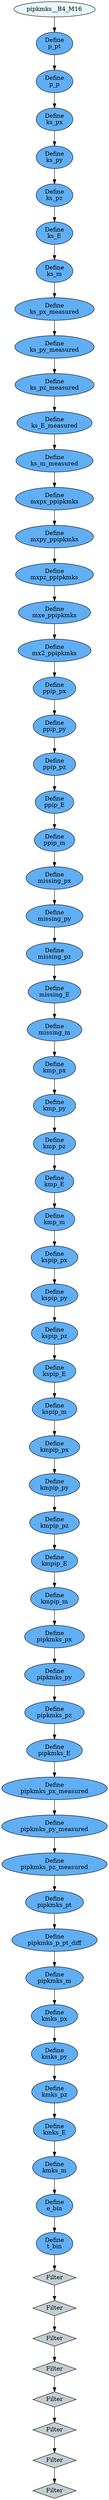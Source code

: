digraph {
	68 [label="Filter", style="filled", fillcolor="#c4cfd4", shape="diamond"];
	67 [label="Filter", style="filled", fillcolor="#c4cfd4", shape="diamond"];
	66 [label="Filter", style="filled", fillcolor="#c4cfd4", shape="diamond"];
	65 [label="Filter", style="filled", fillcolor="#c4cfd4", shape="diamond"];
	64 [label="Filter", style="filled", fillcolor="#c4cfd4", shape="diamond"];
	63 [label="Filter", style="filled", fillcolor="#c4cfd4", shape="diamond"];
	62 [label="Filter", style="filled", fillcolor="#c4cfd4", shape="diamond"];
	2 [label="Filter", style="filled", fillcolor="#c4cfd4", shape="diamond"];
	3 [label="Define
t_bin", style="filled", fillcolor="#60aef3", shape="oval"];
	4 [label="Define
e_bin", style="filled", fillcolor="#60aef3", shape="oval"];
	5 [label="Define
kmks_m", style="filled", fillcolor="#60aef3", shape="oval"];
	6 [label="Define
kmks_E", style="filled", fillcolor="#60aef3", shape="oval"];
	7 [label="Define
kmks_pz", style="filled", fillcolor="#60aef3", shape="oval"];
	8 [label="Define
kmks_py", style="filled", fillcolor="#60aef3", shape="oval"];
	9 [label="Define
kmks_px", style="filled", fillcolor="#60aef3", shape="oval"];
	10 [label="Define
pipkmks_m", style="filled", fillcolor="#60aef3", shape="oval"];
	11 [label="Define
pipkmks_p_pt_diff", style="filled", fillcolor="#60aef3", shape="oval"];
	12 [label="Define
pipkmks_pt", style="filled", fillcolor="#60aef3", shape="oval"];
	13 [label="Define
pipkmks_pz_measured", style="filled", fillcolor="#60aef3", shape="oval"];
	14 [label="Define
pipkmks_py_measured", style="filled", fillcolor="#60aef3", shape="oval"];
	15 [label="Define
pipkmks_px_measured", style="filled", fillcolor="#60aef3", shape="oval"];
	16 [label="Define
pipkmks_E", style="filled", fillcolor="#60aef3", shape="oval"];
	17 [label="Define
pipkmks_pz", style="filled", fillcolor="#60aef3", shape="oval"];
	18 [label="Define
pipkmks_py", style="filled", fillcolor="#60aef3", shape="oval"];
	19 [label="Define
pipkmks_px", style="filled", fillcolor="#60aef3", shape="oval"];
	20 [label="Define
kmpip_m", style="filled", fillcolor="#60aef3", shape="oval"];
	21 [label="Define
kmpip_E", style="filled", fillcolor="#60aef3", shape="oval"];
	22 [label="Define
kmpip_pz", style="filled", fillcolor="#60aef3", shape="oval"];
	23 [label="Define
kmpip_py", style="filled", fillcolor="#60aef3", shape="oval"];
	24 [label="Define
kmpip_px", style="filled", fillcolor="#60aef3", shape="oval"];
	25 [label="Define
kspip_m", style="filled", fillcolor="#60aef3", shape="oval"];
	26 [label="Define
kspip_E", style="filled", fillcolor="#60aef3", shape="oval"];
	27 [label="Define
kspip_pz", style="filled", fillcolor="#60aef3", shape="oval"];
	28 [label="Define
kspip_py", style="filled", fillcolor="#60aef3", shape="oval"];
	29 [label="Define
kspip_px", style="filled", fillcolor="#60aef3", shape="oval"];
	30 [label="Define
kmp_m", style="filled", fillcolor="#60aef3", shape="oval"];
	31 [label="Define
kmp_E", style="filled", fillcolor="#60aef3", shape="oval"];
	32 [label="Define
kmp_pz", style="filled", fillcolor="#60aef3", shape="oval"];
	33 [label="Define
kmp_py", style="filled", fillcolor="#60aef3", shape="oval"];
	34 [label="Define
kmp_px", style="filled", fillcolor="#60aef3", shape="oval"];
	35 [label="Define
missing_m", style="filled", fillcolor="#60aef3", shape="oval"];
	36 [label="Define
missing_E", style="filled", fillcolor="#60aef3", shape="oval"];
	37 [label="Define
missing_pz", style="filled", fillcolor="#60aef3", shape="oval"];
	38 [label="Define
missing_py", style="filled", fillcolor="#60aef3", shape="oval"];
	39 [label="Define
missing_px", style="filled", fillcolor="#60aef3", shape="oval"];
	40 [label="Define
ppip_m", style="filled", fillcolor="#60aef3", shape="oval"];
	41 [label="Define
ppip_E", style="filled", fillcolor="#60aef3", shape="oval"];
	42 [label="Define
ppip_pz", style="filled", fillcolor="#60aef3", shape="oval"];
	43 [label="Define
ppip_py", style="filled", fillcolor="#60aef3", shape="oval"];
	44 [label="Define
ppip_px", style="filled", fillcolor="#60aef3", shape="oval"];
	45 [label="Define
mx2_ppipkmks", style="filled", fillcolor="#60aef3", shape="oval"];
	46 [label="Define
mxe_ppipkmks", style="filled", fillcolor="#60aef3", shape="oval"];
	47 [label="Define
mxpz_ppipkmks", style="filled", fillcolor="#60aef3", shape="oval"];
	48 [label="Define
mxpy_ppipkmks", style="filled", fillcolor="#60aef3", shape="oval"];
	49 [label="Define
mxpx_ppipkmks", style="filled", fillcolor="#60aef3", shape="oval"];
	50 [label="Define
ks_m_measured", style="filled", fillcolor="#60aef3", shape="oval"];
	51 [label="Define
ks_E_measured", style="filled", fillcolor="#60aef3", shape="oval"];
	52 [label="Define
ks_pz_measured", style="filled", fillcolor="#60aef3", shape="oval"];
	53 [label="Define
ks_py_measured", style="filled", fillcolor="#60aef3", shape="oval"];
	54 [label="Define
ks_px_measured", style="filled", fillcolor="#60aef3", shape="oval"];
	55 [label="Define
ks_m", style="filled", fillcolor="#60aef3", shape="oval"];
	56 [label="Define
ks_E", style="filled", fillcolor="#60aef3", shape="oval"];
	57 [label="Define
ks_pz", style="filled", fillcolor="#60aef3", shape="oval"];
	58 [label="Define
ks_py", style="filled", fillcolor="#60aef3", shape="oval"];
	59 [label="Define
ks_px", style="filled", fillcolor="#60aef3", shape="oval"];
	60 [label="Define
p_p", style="filled", fillcolor="#60aef3", shape="oval"];
	61 [label="Define
p_pt", style="filled", fillcolor="#60aef3", shape="oval"];
	0 [label="pipkmks__B4_M16", style="filled", fillcolor="#e8f8fc", shape="oval"];
	67 -> 68;
	66 -> 67;
	65 -> 66;
	64 -> 65;
	63 -> 64;
	62 -> 63;
	2 -> 62;
	3 -> 2;
	4 -> 3;
	5 -> 4;
	6 -> 5;
	7 -> 6;
	8 -> 7;
	9 -> 8;
	10 -> 9;
	11 -> 10;
	12 -> 11;
	13 -> 12;
	14 -> 13;
	15 -> 14;
	16 -> 15;
	17 -> 16;
	18 -> 17;
	19 -> 18;
	20 -> 19;
	21 -> 20;
	22 -> 21;
	23 -> 22;
	24 -> 23;
	25 -> 24;
	26 -> 25;
	27 -> 26;
	28 -> 27;
	29 -> 28;
	30 -> 29;
	31 -> 30;
	32 -> 31;
	33 -> 32;
	34 -> 33;
	35 -> 34;
	36 -> 35;
	37 -> 36;
	38 -> 37;
	39 -> 38;
	40 -> 39;
	41 -> 40;
	42 -> 41;
	43 -> 42;
	44 -> 43;
	45 -> 44;
	46 -> 45;
	47 -> 46;
	48 -> 47;
	49 -> 48;
	50 -> 49;
	51 -> 50;
	52 -> 51;
	53 -> 52;
	54 -> 53;
	55 -> 54;
	56 -> 55;
	57 -> 56;
	58 -> 57;
	59 -> 58;
	60 -> 59;
	61 -> 60;
	0 -> 61;
}